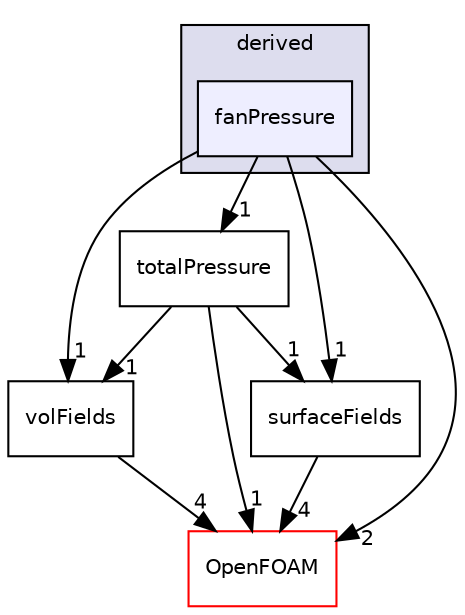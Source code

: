 digraph "src/finiteVolume/fields/fvPatchFields/derived/fanPressure" {
  bgcolor=transparent;
  compound=true
  node [ fontsize="10", fontname="Helvetica"];
  edge [ labelfontsize="10", labelfontname="Helvetica"];
  subgraph clusterdir_ece9aa6b5af9a7776a75b0c1993b0910 {
    graph [ bgcolor="#ddddee", pencolor="black", label="derived" fontname="Helvetica", fontsize="10", URL="dir_ece9aa6b5af9a7776a75b0c1993b0910.html"]
  dir_87c9fbefa6b7b96b8b1313e5ec38ec11 [shape=box, label="fanPressure", style="filled", fillcolor="#eeeeff", pencolor="black", URL="dir_87c9fbefa6b7b96b8b1313e5ec38ec11.html"];
  }
  dir_a80754c8d7a1b99aadc3766688d24889 [shape=box label="totalPressure" URL="dir_a80754c8d7a1b99aadc3766688d24889.html"];
  dir_bd8bf7fa65467c460a50eacc456ce356 [shape=box label="volFields" URL="dir_bd8bf7fa65467c460a50eacc456ce356.html"];
  dir_c5473ff19b20e6ec4dfe5c310b3778a8 [shape=box label="OpenFOAM" color="red" URL="dir_c5473ff19b20e6ec4dfe5c310b3778a8.html"];
  dir_606ba9250f9107f82f779cbd3e87c3a5 [shape=box label="surfaceFields" URL="dir_606ba9250f9107f82f779cbd3e87c3a5.html"];
  dir_a80754c8d7a1b99aadc3766688d24889->dir_bd8bf7fa65467c460a50eacc456ce356 [headlabel="1", labeldistance=1.5 headhref="dir_001019_001057.html"];
  dir_a80754c8d7a1b99aadc3766688d24889->dir_c5473ff19b20e6ec4dfe5c310b3778a8 [headlabel="1", labeldistance=1.5 headhref="dir_001019_001950.html"];
  dir_a80754c8d7a1b99aadc3766688d24889->dir_606ba9250f9107f82f779cbd3e87c3a5 [headlabel="1", labeldistance=1.5 headhref="dir_001019_001056.html"];
  dir_87c9fbefa6b7b96b8b1313e5ec38ec11->dir_a80754c8d7a1b99aadc3766688d24889 [headlabel="1", labeldistance=1.5 headhref="dir_000968_001019.html"];
  dir_87c9fbefa6b7b96b8b1313e5ec38ec11->dir_bd8bf7fa65467c460a50eacc456ce356 [headlabel="1", labeldistance=1.5 headhref="dir_000968_001057.html"];
  dir_87c9fbefa6b7b96b8b1313e5ec38ec11->dir_c5473ff19b20e6ec4dfe5c310b3778a8 [headlabel="2", labeldistance=1.5 headhref="dir_000968_001950.html"];
  dir_87c9fbefa6b7b96b8b1313e5ec38ec11->dir_606ba9250f9107f82f779cbd3e87c3a5 [headlabel="1", labeldistance=1.5 headhref="dir_000968_001056.html"];
  dir_bd8bf7fa65467c460a50eacc456ce356->dir_c5473ff19b20e6ec4dfe5c310b3778a8 [headlabel="4", labeldistance=1.5 headhref="dir_001057_001950.html"];
  dir_606ba9250f9107f82f779cbd3e87c3a5->dir_c5473ff19b20e6ec4dfe5c310b3778a8 [headlabel="4", labeldistance=1.5 headhref="dir_001056_001950.html"];
}
